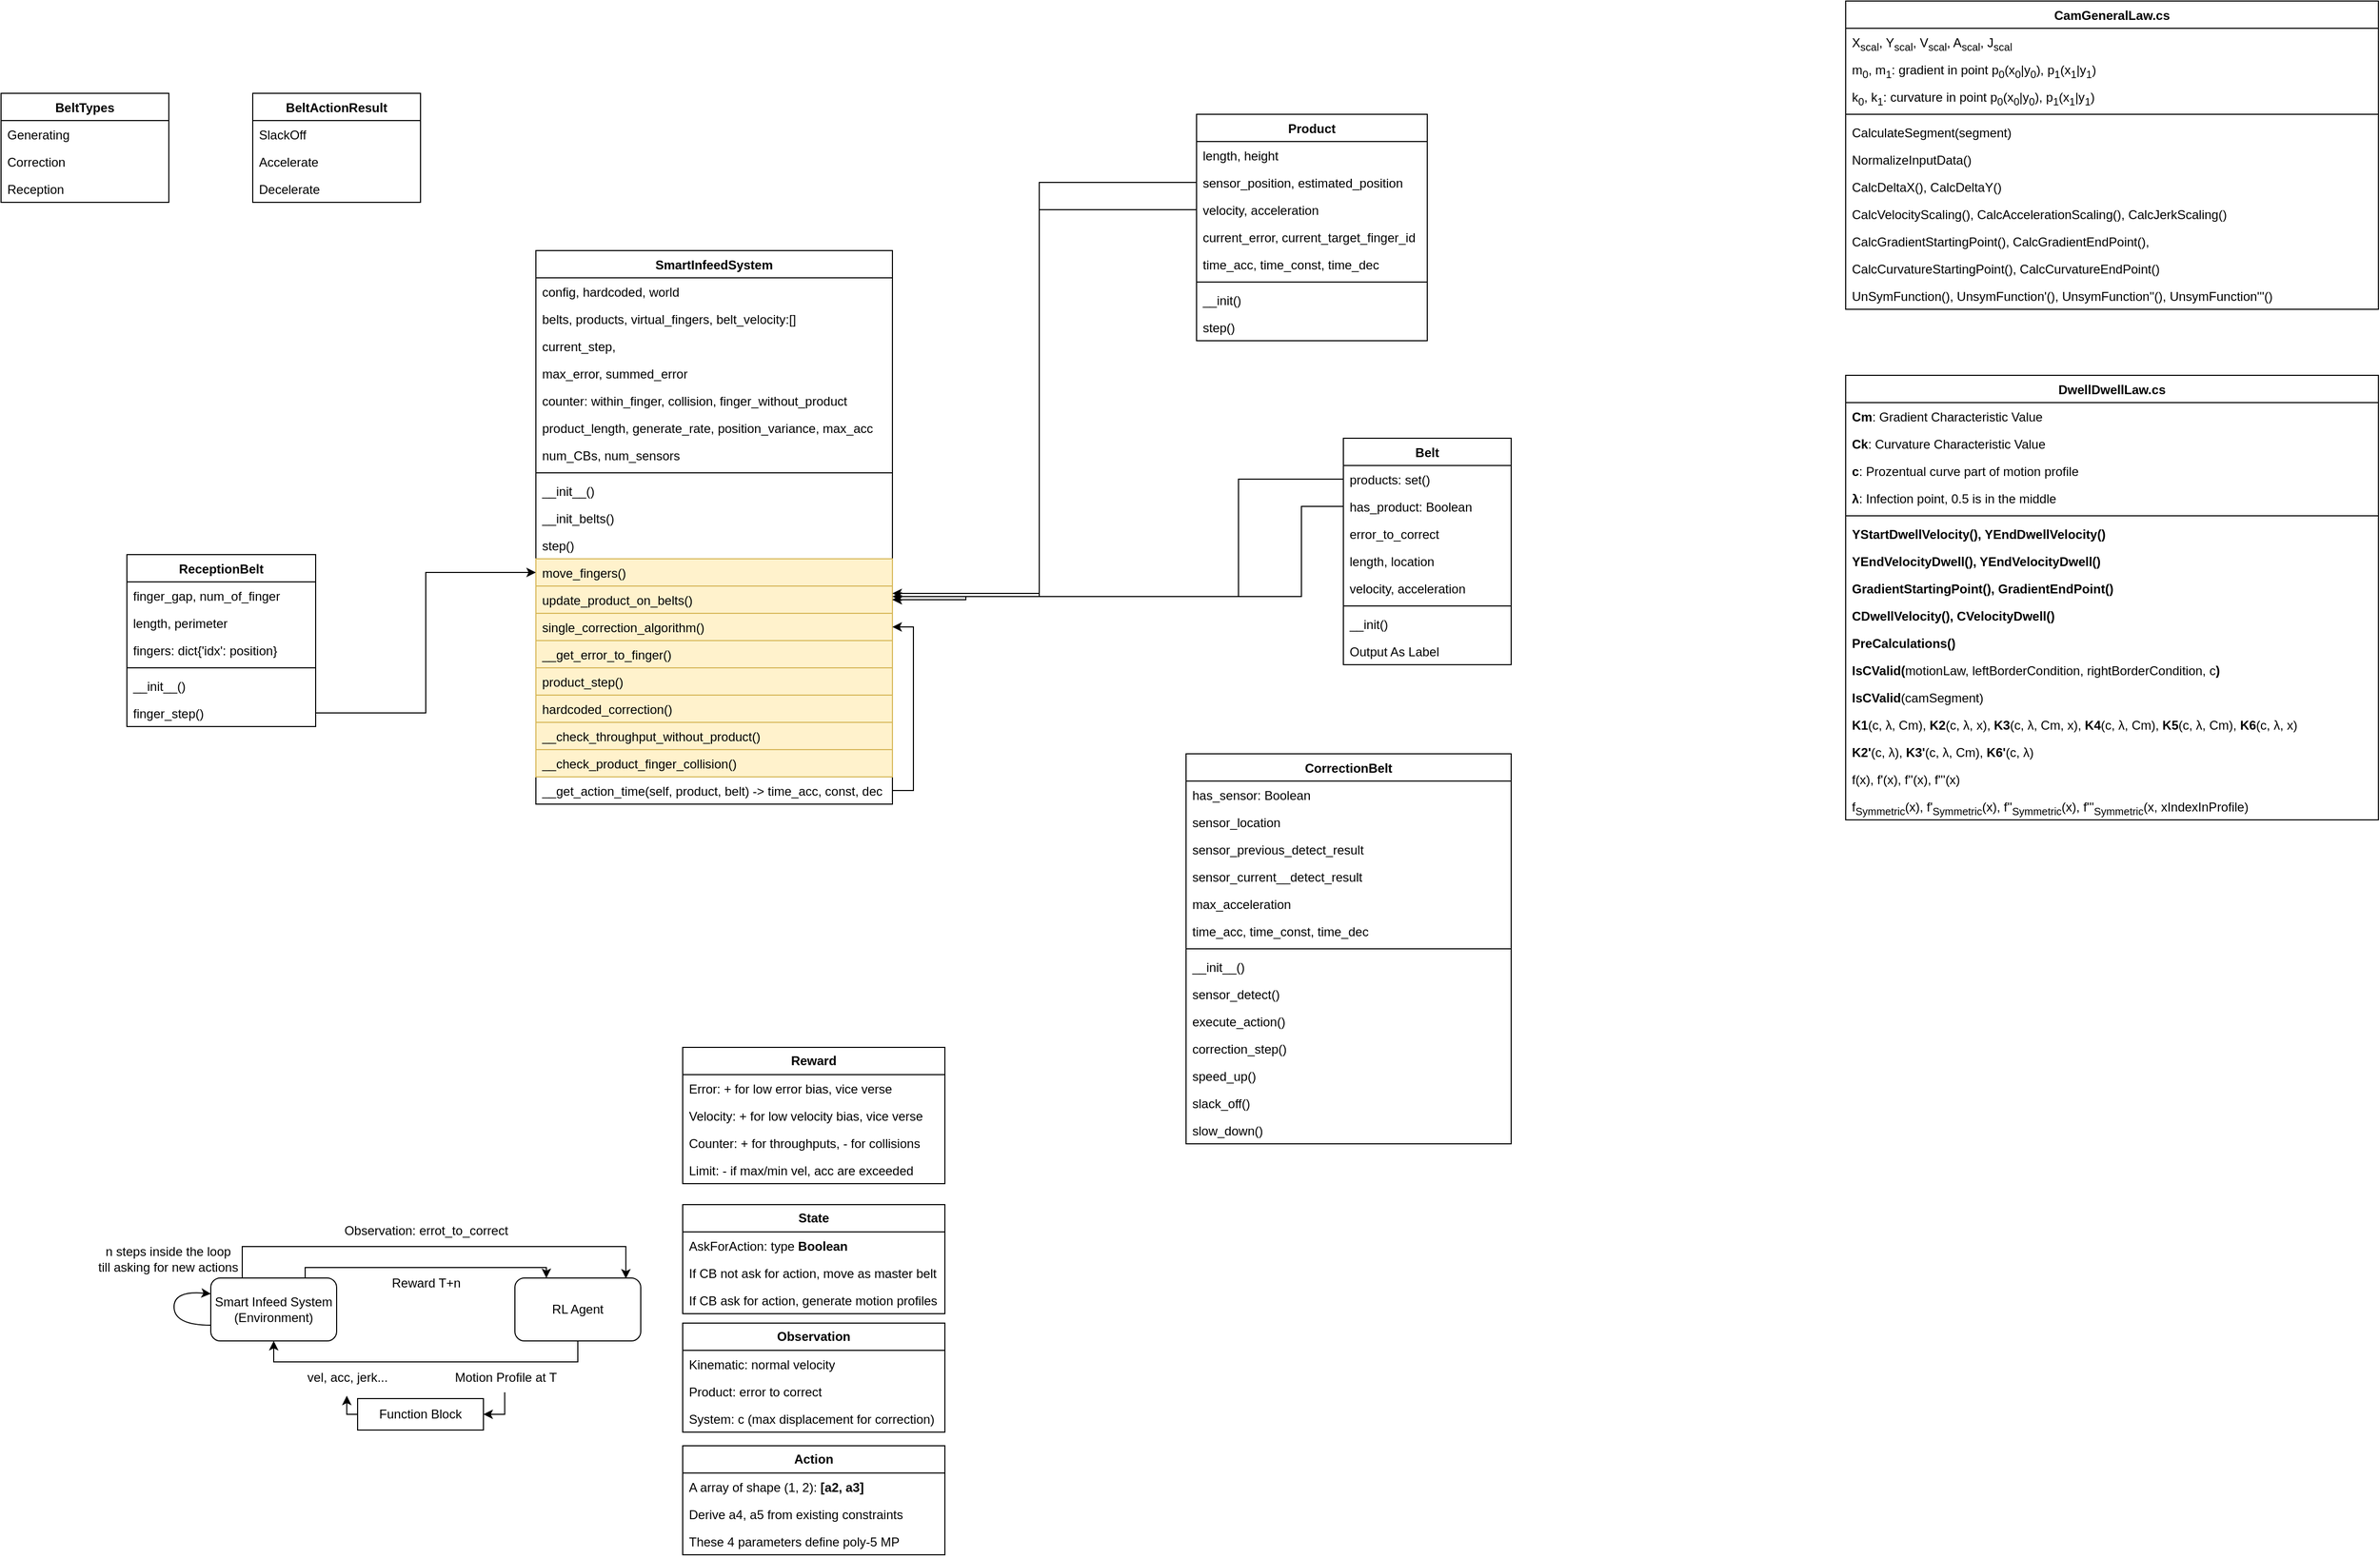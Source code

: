 <mxfile version="22.1.3" type="github">
  <diagram id="C5RBs43oDa-KdzZeNtuy" name="Page-1">
    <mxGraphModel dx="1195" dy="1022" grid="0" gridSize="10" guides="1" tooltips="1" connect="1" arrows="1" fold="1" page="0" pageScale="1" pageWidth="1654" pageHeight="1169" math="0" shadow="0">
      <root>
        <mxCell id="WIyWlLk6GJQsqaUBKTNV-0" />
        <mxCell id="WIyWlLk6GJQsqaUBKTNV-1" parent="WIyWlLk6GJQsqaUBKTNV-0" />
        <mxCell id="zkfFHV4jXpPFQw0GAbJ--0" value="Product" style="swimlane;fontStyle=1;align=center;verticalAlign=top;childLayout=stackLayout;horizontal=1;startSize=26;horizontalStack=0;resizeParent=1;resizeLast=0;collapsible=1;marginBottom=0;rounded=0;shadow=0;strokeWidth=1;" parent="WIyWlLk6GJQsqaUBKTNV-1" vertex="1">
          <mxGeometry x="1230" y="-100" width="220" height="216" as="geometry">
            <mxRectangle x="230" y="140" width="160" height="26" as="alternateBounds" />
          </mxGeometry>
        </mxCell>
        <mxCell id="zkfFHV4jXpPFQw0GAbJ--1" value="length, height" style="text;align=left;verticalAlign=top;spacingLeft=4;spacingRight=4;overflow=hidden;rotatable=0;points=[[0,0.5],[1,0.5]];portConstraint=eastwest;" parent="zkfFHV4jXpPFQw0GAbJ--0" vertex="1">
          <mxGeometry y="26" width="220" height="26" as="geometry" />
        </mxCell>
        <mxCell id="zkfFHV4jXpPFQw0GAbJ--2" value="sensor_position, estimated_position" style="text;align=left;verticalAlign=top;spacingLeft=4;spacingRight=4;overflow=hidden;rotatable=0;points=[[0,0.5],[1,0.5]];portConstraint=eastwest;rounded=0;shadow=0;html=0;" parent="zkfFHV4jXpPFQw0GAbJ--0" vertex="1">
          <mxGeometry y="52" width="220" height="26" as="geometry" />
        </mxCell>
        <mxCell id="zkfFHV4jXpPFQw0GAbJ--3" value="velocity, acceleration" style="text;align=left;verticalAlign=top;spacingLeft=4;spacingRight=4;overflow=hidden;rotatable=0;points=[[0,0.5],[1,0.5]];portConstraint=eastwest;rounded=0;shadow=0;html=0;" parent="zkfFHV4jXpPFQw0GAbJ--0" vertex="1">
          <mxGeometry y="78" width="220" height="26" as="geometry" />
        </mxCell>
        <mxCell id="7nDJ2lL4pcmsVBBuyVaa-0" value="current_error, current_target_finger_id" style="text;align=left;verticalAlign=top;spacingLeft=4;spacingRight=4;overflow=hidden;rotatable=0;points=[[0,0.5],[1,0.5]];portConstraint=eastwest;rounded=0;shadow=0;html=0;" parent="zkfFHV4jXpPFQw0GAbJ--0" vertex="1">
          <mxGeometry y="104" width="220" height="26" as="geometry" />
        </mxCell>
        <mxCell id="7nDJ2lL4pcmsVBBuyVaa-1" value="time_acc, time_const, time_dec" style="text;align=left;verticalAlign=top;spacingLeft=4;spacingRight=4;overflow=hidden;rotatable=0;points=[[0,0.5],[1,0.5]];portConstraint=eastwest;rounded=0;shadow=0;html=0;" parent="zkfFHV4jXpPFQw0GAbJ--0" vertex="1">
          <mxGeometry y="130" width="220" height="26" as="geometry" />
        </mxCell>
        <mxCell id="zkfFHV4jXpPFQw0GAbJ--4" value="" style="line;html=1;strokeWidth=1;align=left;verticalAlign=middle;spacingTop=-1;spacingLeft=3;spacingRight=3;rotatable=0;labelPosition=right;points=[];portConstraint=eastwest;" parent="zkfFHV4jXpPFQw0GAbJ--0" vertex="1">
          <mxGeometry y="156" width="220" height="8" as="geometry" />
        </mxCell>
        <mxCell id="zkfFHV4jXpPFQw0GAbJ--5" value="__init()" style="text;align=left;verticalAlign=top;spacingLeft=4;spacingRight=4;overflow=hidden;rotatable=0;points=[[0,0.5],[1,0.5]];portConstraint=eastwest;" parent="zkfFHV4jXpPFQw0GAbJ--0" vertex="1">
          <mxGeometry y="164" width="220" height="26" as="geometry" />
        </mxCell>
        <mxCell id="7nDJ2lL4pcmsVBBuyVaa-2" value="step()" style="text;align=left;verticalAlign=top;spacingLeft=4;spacingRight=4;overflow=hidden;rotatable=0;points=[[0,0.5],[1,0.5]];portConstraint=eastwest;" parent="zkfFHV4jXpPFQw0GAbJ--0" vertex="1">
          <mxGeometry y="190" width="220" height="26" as="geometry" />
        </mxCell>
        <mxCell id="zkfFHV4jXpPFQw0GAbJ--6" value="CorrectionBelt" style="swimlane;fontStyle=1;align=center;verticalAlign=top;childLayout=stackLayout;horizontal=1;startSize=26;horizontalStack=0;resizeParent=1;resizeLast=0;collapsible=1;marginBottom=0;rounded=0;shadow=0;strokeWidth=1;" parent="WIyWlLk6GJQsqaUBKTNV-1" vertex="1">
          <mxGeometry x="1220" y="510" width="310" height="372" as="geometry">
            <mxRectangle x="130" y="380" width="160" height="26" as="alternateBounds" />
          </mxGeometry>
        </mxCell>
        <mxCell id="zkfFHV4jXpPFQw0GAbJ--7" value="has_sensor: Boolean" style="text;align=left;verticalAlign=top;spacingLeft=4;spacingRight=4;overflow=hidden;rotatable=0;points=[[0,0.5],[1,0.5]];portConstraint=eastwest;" parent="zkfFHV4jXpPFQw0GAbJ--6" vertex="1">
          <mxGeometry y="26" width="310" height="26" as="geometry" />
        </mxCell>
        <mxCell id="zkfFHV4jXpPFQw0GAbJ--10" value="sensor_location" style="text;align=left;verticalAlign=top;spacingLeft=4;spacingRight=4;overflow=hidden;rotatable=0;points=[[0,0.5],[1,0.5]];portConstraint=eastwest;fontStyle=0" parent="zkfFHV4jXpPFQw0GAbJ--6" vertex="1">
          <mxGeometry y="52" width="310" height="26" as="geometry" />
        </mxCell>
        <mxCell id="7nDJ2lL4pcmsVBBuyVaa-9" value="sensor_previous_detect_result" style="text;align=left;verticalAlign=top;spacingLeft=4;spacingRight=4;overflow=hidden;rotatable=0;points=[[0,0.5],[1,0.5]];portConstraint=eastwest;rounded=0;shadow=0;html=0;" parent="zkfFHV4jXpPFQw0GAbJ--6" vertex="1">
          <mxGeometry y="78" width="310" height="26" as="geometry" />
        </mxCell>
        <mxCell id="zkfFHV4jXpPFQw0GAbJ--11" value="sensor_current__detect_result" style="text;align=left;verticalAlign=top;spacingLeft=4;spacingRight=4;overflow=hidden;rotatable=0;points=[[0,0.5],[1,0.5]];portConstraint=eastwest;" parent="zkfFHV4jXpPFQw0GAbJ--6" vertex="1">
          <mxGeometry y="104" width="310" height="26" as="geometry" />
        </mxCell>
        <mxCell id="7nDJ2lL4pcmsVBBuyVaa-10" value="max_acceleration" style="text;align=left;verticalAlign=top;spacingLeft=4;spacingRight=4;overflow=hidden;rotatable=0;points=[[0,0.5],[1,0.5]];portConstraint=eastwest;rounded=0;shadow=0;html=0;" parent="zkfFHV4jXpPFQw0GAbJ--6" vertex="1">
          <mxGeometry y="130" width="310" height="26" as="geometry" />
        </mxCell>
        <mxCell id="zkfFHV4jXpPFQw0GAbJ--8" value="time_acc, time_const, time_dec" style="text;align=left;verticalAlign=top;spacingLeft=4;spacingRight=4;overflow=hidden;rotatable=0;points=[[0,0.5],[1,0.5]];portConstraint=eastwest;rounded=0;shadow=0;html=0;" parent="zkfFHV4jXpPFQw0GAbJ--6" vertex="1">
          <mxGeometry y="156" width="310" height="26" as="geometry" />
        </mxCell>
        <mxCell id="zkfFHV4jXpPFQw0GAbJ--9" value="" style="line;html=1;strokeWidth=1;align=left;verticalAlign=middle;spacingTop=-1;spacingLeft=3;spacingRight=3;rotatable=0;labelPosition=right;points=[];portConstraint=eastwest;" parent="zkfFHV4jXpPFQw0GAbJ--6" vertex="1">
          <mxGeometry y="182" width="310" height="8" as="geometry" />
        </mxCell>
        <mxCell id="7nDJ2lL4pcmsVBBuyVaa-11" value="__init__()" style="text;align=left;verticalAlign=top;spacingLeft=4;spacingRight=4;overflow=hidden;rotatable=0;points=[[0,0.5],[1,0.5]];portConstraint=eastwest;rounded=0;shadow=0;html=0;" parent="zkfFHV4jXpPFQw0GAbJ--6" vertex="1">
          <mxGeometry y="190" width="310" height="26" as="geometry" />
        </mxCell>
        <mxCell id="7nDJ2lL4pcmsVBBuyVaa-12" value="sensor_detect()" style="text;align=left;verticalAlign=top;spacingLeft=4;spacingRight=4;overflow=hidden;rotatable=0;points=[[0,0.5],[1,0.5]];portConstraint=eastwest;rounded=0;shadow=0;html=0;" parent="zkfFHV4jXpPFQw0GAbJ--6" vertex="1">
          <mxGeometry y="216" width="310" height="26" as="geometry" />
        </mxCell>
        <mxCell id="7nDJ2lL4pcmsVBBuyVaa-13" value="execute_action()" style="text;align=left;verticalAlign=top;spacingLeft=4;spacingRight=4;overflow=hidden;rotatable=0;points=[[0,0.5],[1,0.5]];portConstraint=eastwest;rounded=0;shadow=0;html=0;" parent="zkfFHV4jXpPFQw0GAbJ--6" vertex="1">
          <mxGeometry y="242" width="310" height="26" as="geometry" />
        </mxCell>
        <mxCell id="7nDJ2lL4pcmsVBBuyVaa-14" value="correction_step()" style="text;align=left;verticalAlign=top;spacingLeft=4;spacingRight=4;overflow=hidden;rotatable=0;points=[[0,0.5],[1,0.5]];portConstraint=eastwest;rounded=0;shadow=0;html=0;" parent="zkfFHV4jXpPFQw0GAbJ--6" vertex="1">
          <mxGeometry y="268" width="310" height="26" as="geometry" />
        </mxCell>
        <mxCell id="7nDJ2lL4pcmsVBBuyVaa-15" value="speed_up()" style="text;align=left;verticalAlign=top;spacingLeft=4;spacingRight=4;overflow=hidden;rotatable=0;points=[[0,0.5],[1,0.5]];portConstraint=eastwest;rounded=0;shadow=0;html=0;" parent="zkfFHV4jXpPFQw0GAbJ--6" vertex="1">
          <mxGeometry y="294" width="310" height="26" as="geometry" />
        </mxCell>
        <mxCell id="7nDJ2lL4pcmsVBBuyVaa-16" value="slack_off()" style="text;align=left;verticalAlign=top;spacingLeft=4;spacingRight=4;overflow=hidden;rotatable=0;points=[[0,0.5],[1,0.5]];portConstraint=eastwest;rounded=0;shadow=0;html=0;" parent="zkfFHV4jXpPFQw0GAbJ--6" vertex="1">
          <mxGeometry y="320" width="310" height="26" as="geometry" />
        </mxCell>
        <mxCell id="7nDJ2lL4pcmsVBBuyVaa-17" value="slow_down()" style="text;align=left;verticalAlign=top;spacingLeft=4;spacingRight=4;overflow=hidden;rotatable=0;points=[[0,0.5],[1,0.5]];portConstraint=eastwest;rounded=0;shadow=0;html=0;" parent="zkfFHV4jXpPFQw0GAbJ--6" vertex="1">
          <mxGeometry y="346" width="310" height="26" as="geometry" />
        </mxCell>
        <mxCell id="zkfFHV4jXpPFQw0GAbJ--13" value="BeltTypes" style="swimlane;fontStyle=1;align=center;verticalAlign=top;childLayout=stackLayout;horizontal=1;startSize=26;horizontalStack=0;resizeParent=1;resizeLast=0;collapsible=1;marginBottom=0;rounded=0;shadow=0;strokeWidth=1;" parent="WIyWlLk6GJQsqaUBKTNV-1" vertex="1">
          <mxGeometry x="90" y="-120" width="160" height="104" as="geometry">
            <mxRectangle x="340" y="380" width="170" height="26" as="alternateBounds" />
          </mxGeometry>
        </mxCell>
        <mxCell id="zkfFHV4jXpPFQw0GAbJ--14" value="Generating" style="text;align=left;verticalAlign=top;spacingLeft=4;spacingRight=4;overflow=hidden;rotatable=0;points=[[0,0.5],[1,0.5]];portConstraint=eastwest;" parent="zkfFHV4jXpPFQw0GAbJ--13" vertex="1">
          <mxGeometry y="26" width="160" height="26" as="geometry" />
        </mxCell>
        <mxCell id="7nDJ2lL4pcmsVBBuyVaa-3" value="Correction" style="text;align=left;verticalAlign=top;spacingLeft=4;spacingRight=4;overflow=hidden;rotatable=0;points=[[0,0.5],[1,0.5]];portConstraint=eastwest;" parent="zkfFHV4jXpPFQw0GAbJ--13" vertex="1">
          <mxGeometry y="52" width="160" height="26" as="geometry" />
        </mxCell>
        <mxCell id="7nDJ2lL4pcmsVBBuyVaa-4" value="Reception" style="text;align=left;verticalAlign=top;spacingLeft=4;spacingRight=4;overflow=hidden;rotatable=0;points=[[0,0.5],[1,0.5]];portConstraint=eastwest;" parent="zkfFHV4jXpPFQw0GAbJ--13" vertex="1">
          <mxGeometry y="78" width="160" height="26" as="geometry" />
        </mxCell>
        <mxCell id="zkfFHV4jXpPFQw0GAbJ--17" value="Belt" style="swimlane;fontStyle=1;align=center;verticalAlign=top;childLayout=stackLayout;horizontal=1;startSize=26;horizontalStack=0;resizeParent=1;resizeLast=0;collapsible=1;marginBottom=0;rounded=0;shadow=0;strokeWidth=1;" parent="WIyWlLk6GJQsqaUBKTNV-1" vertex="1">
          <mxGeometry x="1370" y="209" width="160" height="216" as="geometry">
            <mxRectangle x="550" y="140" width="160" height="26" as="alternateBounds" />
          </mxGeometry>
        </mxCell>
        <mxCell id="zkfFHV4jXpPFQw0GAbJ--18" value="products: set()" style="text;align=left;verticalAlign=top;spacingLeft=4;spacingRight=4;overflow=hidden;rotatable=0;points=[[0,0.5],[1,0.5]];portConstraint=eastwest;" parent="zkfFHV4jXpPFQw0GAbJ--17" vertex="1">
          <mxGeometry y="26" width="160" height="26" as="geometry" />
        </mxCell>
        <mxCell id="zkfFHV4jXpPFQw0GAbJ--19" value="has_product: Boolean" style="text;align=left;verticalAlign=top;spacingLeft=4;spacingRight=4;overflow=hidden;rotatable=0;points=[[0,0.5],[1,0.5]];portConstraint=eastwest;rounded=0;shadow=0;html=0;" parent="zkfFHV4jXpPFQw0GAbJ--17" vertex="1">
          <mxGeometry y="52" width="160" height="26" as="geometry" />
        </mxCell>
        <mxCell id="zkfFHV4jXpPFQw0GAbJ--20" value="error_to_correct" style="text;align=left;verticalAlign=top;spacingLeft=4;spacingRight=4;overflow=hidden;rotatable=0;points=[[0,0.5],[1,0.5]];portConstraint=eastwest;rounded=0;shadow=0;html=0;" parent="zkfFHV4jXpPFQw0GAbJ--17" vertex="1">
          <mxGeometry y="78" width="160" height="26" as="geometry" />
        </mxCell>
        <mxCell id="zkfFHV4jXpPFQw0GAbJ--21" value="length, location" style="text;align=left;verticalAlign=top;spacingLeft=4;spacingRight=4;overflow=hidden;rotatable=0;points=[[0,0.5],[1,0.5]];portConstraint=eastwest;rounded=0;shadow=0;html=0;" parent="zkfFHV4jXpPFQw0GAbJ--17" vertex="1">
          <mxGeometry y="104" width="160" height="26" as="geometry" />
        </mxCell>
        <mxCell id="zkfFHV4jXpPFQw0GAbJ--22" value="velocity, acceleration" style="text;align=left;verticalAlign=top;spacingLeft=4;spacingRight=4;overflow=hidden;rotatable=0;points=[[0,0.5],[1,0.5]];portConstraint=eastwest;rounded=0;shadow=0;html=0;" parent="zkfFHV4jXpPFQw0GAbJ--17" vertex="1">
          <mxGeometry y="130" width="160" height="26" as="geometry" />
        </mxCell>
        <mxCell id="zkfFHV4jXpPFQw0GAbJ--23" value="" style="line;html=1;strokeWidth=1;align=left;verticalAlign=middle;spacingTop=-1;spacingLeft=3;spacingRight=3;rotatable=0;labelPosition=right;points=[];portConstraint=eastwest;" parent="zkfFHV4jXpPFQw0GAbJ--17" vertex="1">
          <mxGeometry y="156" width="160" height="8" as="geometry" />
        </mxCell>
        <mxCell id="zkfFHV4jXpPFQw0GAbJ--24" value="__init()" style="text;align=left;verticalAlign=top;spacingLeft=4;spacingRight=4;overflow=hidden;rotatable=0;points=[[0,0.5],[1,0.5]];portConstraint=eastwest;" parent="zkfFHV4jXpPFQw0GAbJ--17" vertex="1">
          <mxGeometry y="164" width="160" height="26" as="geometry" />
        </mxCell>
        <mxCell id="zkfFHV4jXpPFQw0GAbJ--25" value="Output As Label" style="text;align=left;verticalAlign=top;spacingLeft=4;spacingRight=4;overflow=hidden;rotatable=0;points=[[0,0.5],[1,0.5]];portConstraint=eastwest;" parent="zkfFHV4jXpPFQw0GAbJ--17" vertex="1">
          <mxGeometry y="190" width="160" height="26" as="geometry" />
        </mxCell>
        <mxCell id="7nDJ2lL4pcmsVBBuyVaa-5" value="BeltActionResult" style="swimlane;fontStyle=1;align=center;verticalAlign=top;childLayout=stackLayout;horizontal=1;startSize=26;horizontalStack=0;resizeParent=1;resizeLast=0;collapsible=1;marginBottom=0;rounded=0;shadow=0;strokeWidth=1;" parent="WIyWlLk6GJQsqaUBKTNV-1" vertex="1">
          <mxGeometry x="330" y="-120" width="160" height="104" as="geometry">
            <mxRectangle x="340" y="380" width="170" height="26" as="alternateBounds" />
          </mxGeometry>
        </mxCell>
        <mxCell id="7nDJ2lL4pcmsVBBuyVaa-6" value="SlackOff" style="text;align=left;verticalAlign=top;spacingLeft=4;spacingRight=4;overflow=hidden;rotatable=0;points=[[0,0.5],[1,0.5]];portConstraint=eastwest;" parent="7nDJ2lL4pcmsVBBuyVaa-5" vertex="1">
          <mxGeometry y="26" width="160" height="26" as="geometry" />
        </mxCell>
        <mxCell id="7nDJ2lL4pcmsVBBuyVaa-7" value="Accelerate" style="text;align=left;verticalAlign=top;spacingLeft=4;spacingRight=4;overflow=hidden;rotatable=0;points=[[0,0.5],[1,0.5]];portConstraint=eastwest;" parent="7nDJ2lL4pcmsVBBuyVaa-5" vertex="1">
          <mxGeometry y="52" width="160" height="26" as="geometry" />
        </mxCell>
        <mxCell id="7nDJ2lL4pcmsVBBuyVaa-8" value="Decelerate" style="text;align=left;verticalAlign=top;spacingLeft=4;spacingRight=4;overflow=hidden;rotatable=0;points=[[0,0.5],[1,0.5]];portConstraint=eastwest;" parent="7nDJ2lL4pcmsVBBuyVaa-5" vertex="1">
          <mxGeometry y="78" width="160" height="26" as="geometry" />
        </mxCell>
        <mxCell id="7nDJ2lL4pcmsVBBuyVaa-18" value="ReceptionBelt" style="swimlane;fontStyle=1;align=center;verticalAlign=top;childLayout=stackLayout;horizontal=1;startSize=26;horizontalStack=0;resizeParent=1;resizeLast=0;collapsible=1;marginBottom=0;rounded=0;shadow=0;strokeWidth=1;" parent="WIyWlLk6GJQsqaUBKTNV-1" vertex="1">
          <mxGeometry x="210" y="320" width="180" height="164" as="geometry">
            <mxRectangle x="130" y="380" width="160" height="26" as="alternateBounds" />
          </mxGeometry>
        </mxCell>
        <mxCell id="7nDJ2lL4pcmsVBBuyVaa-19" value="finger_gap, num_of_finger" style="text;align=left;verticalAlign=top;spacingLeft=4;spacingRight=4;overflow=hidden;rotatable=0;points=[[0,0.5],[1,0.5]];portConstraint=eastwest;" parent="7nDJ2lL4pcmsVBBuyVaa-18" vertex="1">
          <mxGeometry y="26" width="180" height="26" as="geometry" />
        </mxCell>
        <mxCell id="7nDJ2lL4pcmsVBBuyVaa-20" value="length, perimeter" style="text;align=left;verticalAlign=top;spacingLeft=4;spacingRight=4;overflow=hidden;rotatable=0;points=[[0,0.5],[1,0.5]];portConstraint=eastwest;fontStyle=0" parent="7nDJ2lL4pcmsVBBuyVaa-18" vertex="1">
          <mxGeometry y="52" width="180" height="26" as="geometry" />
        </mxCell>
        <mxCell id="7nDJ2lL4pcmsVBBuyVaa-21" value="fingers: dict{&#39;idx&#39;: position}" style="text;align=left;verticalAlign=top;spacingLeft=4;spacingRight=4;overflow=hidden;rotatable=0;points=[[0,0.5],[1,0.5]];portConstraint=eastwest;rounded=0;shadow=0;html=0;" parent="7nDJ2lL4pcmsVBBuyVaa-18" vertex="1">
          <mxGeometry y="78" width="180" height="26" as="geometry" />
        </mxCell>
        <mxCell id="7nDJ2lL4pcmsVBBuyVaa-25" value="" style="line;html=1;strokeWidth=1;align=left;verticalAlign=middle;spacingTop=-1;spacingLeft=3;spacingRight=3;rotatable=0;labelPosition=right;points=[];portConstraint=eastwest;" parent="7nDJ2lL4pcmsVBBuyVaa-18" vertex="1">
          <mxGeometry y="104" width="180" height="8" as="geometry" />
        </mxCell>
        <mxCell id="7nDJ2lL4pcmsVBBuyVaa-26" value="__init__()" style="text;align=left;verticalAlign=top;spacingLeft=4;spacingRight=4;overflow=hidden;rotatable=0;points=[[0,0.5],[1,0.5]];portConstraint=eastwest;rounded=0;shadow=0;html=0;" parent="7nDJ2lL4pcmsVBBuyVaa-18" vertex="1">
          <mxGeometry y="112" width="180" height="26" as="geometry" />
        </mxCell>
        <mxCell id="7nDJ2lL4pcmsVBBuyVaa-27" value="finger_step()" style="text;align=left;verticalAlign=top;spacingLeft=4;spacingRight=4;overflow=hidden;rotatable=0;points=[[0,0.5],[1,0.5]];portConstraint=eastwest;rounded=0;shadow=0;html=0;" parent="7nDJ2lL4pcmsVBBuyVaa-18" vertex="1">
          <mxGeometry y="138" width="180" height="26" as="geometry" />
        </mxCell>
        <mxCell id="7nDJ2lL4pcmsVBBuyVaa-33" value="SmartInfeedSystem" style="swimlane;fontStyle=1;align=center;verticalAlign=top;childLayout=stackLayout;horizontal=1;startSize=26;horizontalStack=0;resizeParent=1;resizeLast=0;collapsible=1;marginBottom=0;rounded=0;shadow=0;strokeWidth=1;" parent="WIyWlLk6GJQsqaUBKTNV-1" vertex="1">
          <mxGeometry x="600" y="30" width="340" height="528" as="geometry">
            <mxRectangle x="130" y="380" width="160" height="26" as="alternateBounds" />
          </mxGeometry>
        </mxCell>
        <mxCell id="7nDJ2lL4pcmsVBBuyVaa-34" value="config, hardcoded, world" style="text;align=left;verticalAlign=top;spacingLeft=4;spacingRight=4;overflow=hidden;rotatable=0;points=[[0,0.5],[1,0.5]];portConstraint=eastwest;" parent="7nDJ2lL4pcmsVBBuyVaa-33" vertex="1">
          <mxGeometry y="26" width="340" height="26" as="geometry" />
        </mxCell>
        <mxCell id="7nDJ2lL4pcmsVBBuyVaa-35" value="belts, products, virtual_fingers, belt_velocity:[]" style="text;align=left;verticalAlign=top;spacingLeft=4;spacingRight=4;overflow=hidden;rotatable=0;points=[[0,0.5],[1,0.5]];portConstraint=eastwest;fontStyle=0" parent="7nDJ2lL4pcmsVBBuyVaa-33" vertex="1">
          <mxGeometry y="52" width="340" height="26" as="geometry" />
        </mxCell>
        <mxCell id="7nDJ2lL4pcmsVBBuyVaa-36" value="current_step, " style="text;align=left;verticalAlign=top;spacingLeft=4;spacingRight=4;overflow=hidden;rotatable=0;points=[[0,0.5],[1,0.5]];portConstraint=eastwest;rounded=0;shadow=0;html=0;" parent="7nDJ2lL4pcmsVBBuyVaa-33" vertex="1">
          <mxGeometry y="78" width="340" height="26" as="geometry" />
        </mxCell>
        <mxCell id="7nDJ2lL4pcmsVBBuyVaa-37" value="max_error, summed_error" style="text;align=left;verticalAlign=top;spacingLeft=4;spacingRight=4;overflow=hidden;rotatable=0;points=[[0,0.5],[1,0.5]];portConstraint=eastwest;" parent="7nDJ2lL4pcmsVBBuyVaa-33" vertex="1">
          <mxGeometry y="104" width="340" height="26" as="geometry" />
        </mxCell>
        <mxCell id="7nDJ2lL4pcmsVBBuyVaa-38" value="counter: within_finger, collision, finger_without_product" style="text;align=left;verticalAlign=top;spacingLeft=4;spacingRight=4;overflow=hidden;rotatable=0;points=[[0,0.5],[1,0.5]];portConstraint=eastwest;rounded=0;shadow=0;html=0;" parent="7nDJ2lL4pcmsVBBuyVaa-33" vertex="1">
          <mxGeometry y="130" width="340" height="26" as="geometry" />
        </mxCell>
        <mxCell id="7nDJ2lL4pcmsVBBuyVaa-39" value="product_length, generate_rate, position_variance, max_acc" style="text;align=left;verticalAlign=top;spacingLeft=4;spacingRight=4;overflow=hidden;rotatable=0;points=[[0,0.5],[1,0.5]];portConstraint=eastwest;rounded=0;shadow=0;html=0;" parent="7nDJ2lL4pcmsVBBuyVaa-33" vertex="1">
          <mxGeometry y="156" width="340" height="26" as="geometry" />
        </mxCell>
        <mxCell id="7nDJ2lL4pcmsVBBuyVaa-47" value="num_CBs, num_sensors" style="text;align=left;verticalAlign=top;spacingLeft=4;spacingRight=4;overflow=hidden;rotatable=0;points=[[0,0.5],[1,0.5]];portConstraint=eastwest;rounded=0;shadow=0;html=0;" parent="7nDJ2lL4pcmsVBBuyVaa-33" vertex="1">
          <mxGeometry y="182" width="340" height="26" as="geometry" />
        </mxCell>
        <mxCell id="7nDJ2lL4pcmsVBBuyVaa-40" value="" style="line;html=1;strokeWidth=1;align=left;verticalAlign=middle;spacingTop=-1;spacingLeft=3;spacingRight=3;rotatable=0;labelPosition=right;points=[];portConstraint=eastwest;" parent="7nDJ2lL4pcmsVBBuyVaa-33" vertex="1">
          <mxGeometry y="208" width="340" height="8" as="geometry" />
        </mxCell>
        <mxCell id="7nDJ2lL4pcmsVBBuyVaa-41" value="__init__()" style="text;align=left;verticalAlign=top;spacingLeft=4;spacingRight=4;overflow=hidden;rotatable=0;points=[[0,0.5],[1,0.5]];portConstraint=eastwest;rounded=0;shadow=0;html=0;" parent="7nDJ2lL4pcmsVBBuyVaa-33" vertex="1">
          <mxGeometry y="216" width="340" height="26" as="geometry" />
        </mxCell>
        <mxCell id="7nDJ2lL4pcmsVBBuyVaa-42" value="__init_belts()" style="text;align=left;verticalAlign=top;spacingLeft=4;spacingRight=4;overflow=hidden;rotatable=0;points=[[0,0.5],[1,0.5]];portConstraint=eastwest;rounded=0;shadow=0;html=0;" parent="7nDJ2lL4pcmsVBBuyVaa-33" vertex="1">
          <mxGeometry y="242" width="340" height="26" as="geometry" />
        </mxCell>
        <mxCell id="7nDJ2lL4pcmsVBBuyVaa-43" value="step()" style="text;align=left;verticalAlign=top;spacingLeft=4;spacingRight=4;overflow=hidden;rotatable=0;points=[[0,0.5],[1,0.5]];portConstraint=eastwest;rounded=0;shadow=0;html=0;" parent="7nDJ2lL4pcmsVBBuyVaa-33" vertex="1">
          <mxGeometry y="268" width="340" height="26" as="geometry" />
        </mxCell>
        <mxCell id="7nDJ2lL4pcmsVBBuyVaa-44" value="move_fingers()" style="text;align=left;verticalAlign=top;spacingLeft=4;spacingRight=4;overflow=hidden;rotatable=0;points=[[0,0.5],[1,0.5]];portConstraint=eastwest;rounded=0;shadow=0;html=0;fillColor=#fff2cc;strokeColor=#d6b656;" parent="7nDJ2lL4pcmsVBBuyVaa-33" vertex="1">
          <mxGeometry y="294" width="340" height="26" as="geometry" />
        </mxCell>
        <mxCell id="7nDJ2lL4pcmsVBBuyVaa-45" value="update_product_on_belts()" style="text;align=left;verticalAlign=top;spacingLeft=4;spacingRight=4;overflow=hidden;rotatable=0;points=[[0,0.5],[1,0.5]];portConstraint=eastwest;rounded=0;shadow=0;html=0;fillColor=#fff2cc;strokeColor=#d6b656;" parent="7nDJ2lL4pcmsVBBuyVaa-33" vertex="1">
          <mxGeometry y="320" width="340" height="26" as="geometry" />
        </mxCell>
        <mxCell id="7nDJ2lL4pcmsVBBuyVaa-46" value="single_correction_algorithm()" style="text;align=left;verticalAlign=top;spacingLeft=4;spacingRight=4;overflow=hidden;rotatable=0;points=[[0,0.5],[1,0.5]];portConstraint=eastwest;rounded=0;shadow=0;html=0;fillColor=#fff2cc;strokeColor=#d6b656;" parent="7nDJ2lL4pcmsVBBuyVaa-33" vertex="1">
          <mxGeometry y="346" width="340" height="26" as="geometry" />
        </mxCell>
        <mxCell id="7nDJ2lL4pcmsVBBuyVaa-48" value="__get_error_to_finger()" style="text;align=left;verticalAlign=top;spacingLeft=4;spacingRight=4;overflow=hidden;rotatable=0;points=[[0,0.5],[1,0.5]];portConstraint=eastwest;rounded=0;shadow=0;html=0;fillColor=#fff2cc;strokeColor=#d6b656;" parent="7nDJ2lL4pcmsVBBuyVaa-33" vertex="1">
          <mxGeometry y="372" width="340" height="26" as="geometry" />
        </mxCell>
        <mxCell id="7nDJ2lL4pcmsVBBuyVaa-49" value="product_step()" style="text;align=left;verticalAlign=top;spacingLeft=4;spacingRight=4;overflow=hidden;rotatable=0;points=[[0,0.5],[1,0.5]];portConstraint=eastwest;rounded=0;shadow=0;html=0;fillColor=#fff2cc;strokeColor=#d6b656;" parent="7nDJ2lL4pcmsVBBuyVaa-33" vertex="1">
          <mxGeometry y="398" width="340" height="26" as="geometry" />
        </mxCell>
        <mxCell id="7nDJ2lL4pcmsVBBuyVaa-53" value="hardcoded_correction()" style="text;align=left;verticalAlign=top;spacingLeft=4;spacingRight=4;overflow=hidden;rotatable=0;points=[[0,0.5],[1,0.5]];portConstraint=eastwest;rounded=0;shadow=0;html=0;fillColor=#fff2cc;strokeColor=#d6b656;" parent="7nDJ2lL4pcmsVBBuyVaa-33" vertex="1">
          <mxGeometry y="424" width="340" height="26" as="geometry" />
        </mxCell>
        <mxCell id="7nDJ2lL4pcmsVBBuyVaa-50" value="__check_throughput_without_product()" style="text;align=left;verticalAlign=top;spacingLeft=4;spacingRight=4;overflow=hidden;rotatable=0;points=[[0,0.5],[1,0.5]];portConstraint=eastwest;rounded=0;shadow=0;html=0;fillColor=#fff2cc;strokeColor=#d6b656;" parent="7nDJ2lL4pcmsVBBuyVaa-33" vertex="1">
          <mxGeometry y="450" width="340" height="26" as="geometry" />
        </mxCell>
        <mxCell id="7nDJ2lL4pcmsVBBuyVaa-51" value="__check_product_finger_collision()" style="text;align=left;verticalAlign=top;spacingLeft=4;spacingRight=4;overflow=hidden;rotatable=0;points=[[0,0.5],[1,0.5]];portConstraint=eastwest;rounded=0;shadow=0;html=0;fillColor=#fff2cc;strokeColor=#d6b656;" parent="7nDJ2lL4pcmsVBBuyVaa-33" vertex="1">
          <mxGeometry y="476" width="340" height="26" as="geometry" />
        </mxCell>
        <mxCell id="9Oh3rnx7zK5S2ZUfCvNK-6" style="edgeStyle=orthogonalEdgeStyle;rounded=0;orthogonalLoop=1;jettySize=auto;html=1;exitX=1;exitY=0.5;exitDx=0;exitDy=0;" parent="7nDJ2lL4pcmsVBBuyVaa-33" source="7nDJ2lL4pcmsVBBuyVaa-52" target="7nDJ2lL4pcmsVBBuyVaa-46" edge="1">
          <mxGeometry relative="1" as="geometry" />
        </mxCell>
        <mxCell id="7nDJ2lL4pcmsVBBuyVaa-52" value="__get_action_time(self, product, belt) -&gt; time_acc, const, dec" style="text;align=left;verticalAlign=top;spacingLeft=4;spacingRight=4;overflow=hidden;rotatable=0;points=[[0,0.5],[1,0.5]];portConstraint=eastwest;rounded=0;shadow=0;html=0;" parent="7nDJ2lL4pcmsVBBuyVaa-33" vertex="1">
          <mxGeometry y="502" width="340" height="26" as="geometry" />
        </mxCell>
        <mxCell id="9Oh3rnx7zK5S2ZUfCvNK-0" style="edgeStyle=orthogonalEdgeStyle;rounded=0;orthogonalLoop=1;jettySize=auto;html=1;exitX=1;exitY=0.5;exitDx=0;exitDy=0;entryX=0;entryY=0.5;entryDx=0;entryDy=0;" parent="WIyWlLk6GJQsqaUBKTNV-1" source="7nDJ2lL4pcmsVBBuyVaa-27" target="7nDJ2lL4pcmsVBBuyVaa-44" edge="1">
          <mxGeometry relative="1" as="geometry" />
        </mxCell>
        <mxCell id="9Oh3rnx7zK5S2ZUfCvNK-3" style="edgeStyle=orthogonalEdgeStyle;rounded=0;orthogonalLoop=1;jettySize=auto;html=1;exitX=0;exitY=0.5;exitDx=0;exitDy=0;" parent="WIyWlLk6GJQsqaUBKTNV-1" source="zkfFHV4jXpPFQw0GAbJ--19" target="7nDJ2lL4pcmsVBBuyVaa-45" edge="1">
          <mxGeometry relative="1" as="geometry">
            <mxPoint x="1010" y="360" as="targetPoint" />
            <Array as="points">
              <mxPoint x="1330" y="274" />
              <mxPoint x="1330" y="360" />
              <mxPoint x="730" y="360" />
            </Array>
          </mxGeometry>
        </mxCell>
        <mxCell id="9Oh3rnx7zK5S2ZUfCvNK-4" style="edgeStyle=orthogonalEdgeStyle;rounded=0;orthogonalLoop=1;jettySize=auto;html=1;exitX=0;exitY=0.5;exitDx=0;exitDy=0;entryX=1;entryY=0.5;entryDx=0;entryDy=0;" parent="WIyWlLk6GJQsqaUBKTNV-1" source="zkfFHV4jXpPFQw0GAbJ--18" target="7nDJ2lL4pcmsVBBuyVaa-45" edge="1">
          <mxGeometry relative="1" as="geometry">
            <mxPoint x="1080" y="440" as="targetPoint" />
            <Array as="points">
              <mxPoint x="1270" y="248" />
              <mxPoint x="1270" y="360" />
              <mxPoint x="1010" y="360" />
            </Array>
          </mxGeometry>
        </mxCell>
        <mxCell id="9Oh3rnx7zK5S2ZUfCvNK-2" style="edgeStyle=orthogonalEdgeStyle;rounded=0;orthogonalLoop=1;jettySize=auto;html=1;exitX=0;exitY=0.5;exitDx=0;exitDy=0;entryX=1;entryY=0.5;entryDx=0;entryDy=0;" parent="WIyWlLk6GJQsqaUBKTNV-1" source="zkfFHV4jXpPFQw0GAbJ--2" target="7nDJ2lL4pcmsVBBuyVaa-45" edge="1">
          <mxGeometry relative="1" as="geometry">
            <mxPoint x="1050" y="340" as="targetPoint" />
            <Array as="points">
              <mxPoint x="1080" y="-35" />
              <mxPoint x="1080" y="360" />
              <mxPoint x="1010" y="360" />
            </Array>
          </mxGeometry>
        </mxCell>
        <mxCell id="9Oh3rnx7zK5S2ZUfCvNK-5" style="edgeStyle=orthogonalEdgeStyle;rounded=0;orthogonalLoop=1;jettySize=auto;html=1;exitX=0;exitY=0.5;exitDx=0;exitDy=0;" parent="WIyWlLk6GJQsqaUBKTNV-1" source="zkfFHV4jXpPFQw0GAbJ--3" target="7nDJ2lL4pcmsVBBuyVaa-45" edge="1">
          <mxGeometry relative="1" as="geometry">
            <Array as="points">
              <mxPoint x="1080" y="-9" />
              <mxPoint x="1080" y="357" />
              <mxPoint x="730" y="357" />
            </Array>
          </mxGeometry>
        </mxCell>
        <mxCell id="DyAQQPeKOM944tEzWXb_-9" style="edgeStyle=orthogonalEdgeStyle;rounded=0;orthogonalLoop=1;jettySize=auto;html=1;exitX=0.5;exitY=1;exitDx=0;exitDy=0;entryX=0.5;entryY=1;entryDx=0;entryDy=0;" parent="WIyWlLk6GJQsqaUBKTNV-1" source="DyAQQPeKOM944tEzWXb_-0" target="DyAQQPeKOM944tEzWXb_-1" edge="1">
          <mxGeometry relative="1" as="geometry" />
        </mxCell>
        <mxCell id="DyAQQPeKOM944tEzWXb_-0" value="RL Agent" style="rounded=1;whiteSpace=wrap;html=1;" parent="WIyWlLk6GJQsqaUBKTNV-1" vertex="1">
          <mxGeometry x="580" y="1010" width="120" height="60" as="geometry" />
        </mxCell>
        <mxCell id="DyAQQPeKOM944tEzWXb_-7" style="edgeStyle=orthogonalEdgeStyle;rounded=0;orthogonalLoop=1;jettySize=auto;html=1;exitX=0.25;exitY=0;exitDx=0;exitDy=0;entryX=0.882;entryY=0.008;entryDx=0;entryDy=0;entryPerimeter=0;" parent="WIyWlLk6GJQsqaUBKTNV-1" source="DyAQQPeKOM944tEzWXb_-1" target="DyAQQPeKOM944tEzWXb_-0" edge="1">
          <mxGeometry relative="1" as="geometry">
            <Array as="points">
              <mxPoint x="320" y="980" />
              <mxPoint x="686" y="980" />
            </Array>
          </mxGeometry>
        </mxCell>
        <mxCell id="DyAQQPeKOM944tEzWXb_-8" style="edgeStyle=orthogonalEdgeStyle;rounded=0;orthogonalLoop=1;jettySize=auto;html=1;exitX=0.75;exitY=0;exitDx=0;exitDy=0;entryX=0.25;entryY=0;entryDx=0;entryDy=0;" parent="WIyWlLk6GJQsqaUBKTNV-1" source="DyAQQPeKOM944tEzWXb_-1" target="DyAQQPeKOM944tEzWXb_-0" edge="1">
          <mxGeometry relative="1" as="geometry">
            <Array as="points">
              <mxPoint x="380" y="1000" />
              <mxPoint x="610" y="1000" />
            </Array>
          </mxGeometry>
        </mxCell>
        <mxCell id="DyAQQPeKOM944tEzWXb_-1" value="Smart Infeed System&lt;br&gt;(Environment)" style="rounded=1;whiteSpace=wrap;html=1;" parent="WIyWlLk6GJQsqaUBKTNV-1" vertex="1">
          <mxGeometry x="290" y="1010" width="120" height="60" as="geometry" />
        </mxCell>
        <mxCell id="DyAQQPeKOM944tEzWXb_-6" value="Reward T+n" style="text;html=1;align=center;verticalAlign=middle;resizable=0;points=[];autosize=1;strokeColor=none;fillColor=none;" parent="WIyWlLk6GJQsqaUBKTNV-1" vertex="1">
          <mxGeometry x="450" y="1000" width="90" height="30" as="geometry" />
        </mxCell>
        <mxCell id="3yA3V1FnL_FEUBAhLKrE-2" style="edgeStyle=orthogonalEdgeStyle;rounded=0;orthogonalLoop=1;jettySize=auto;html=1;entryX=1;entryY=0.5;entryDx=0;entryDy=0;exitX=0.498;exitY=1.039;exitDx=0;exitDy=0;exitPerimeter=0;" parent="WIyWlLk6GJQsqaUBKTNV-1" source="DyAQQPeKOM944tEzWXb_-10" target="3yA3V1FnL_FEUBAhLKrE-1" edge="1">
          <mxGeometry relative="1" as="geometry">
            <Array as="points">
              <mxPoint x="570" y="1140" />
              <mxPoint x="555" y="1140" />
            </Array>
          </mxGeometry>
        </mxCell>
        <mxCell id="DyAQQPeKOM944tEzWXb_-10" value="Motion Profile at T" style="text;html=1;align=center;verticalAlign=middle;resizable=0;points=[];autosize=1;strokeColor=none;fillColor=none;" parent="WIyWlLk6GJQsqaUBKTNV-1" vertex="1">
          <mxGeometry x="513" y="1092" width="115" height="26" as="geometry" />
        </mxCell>
        <mxCell id="DyAQQPeKOM944tEzWXb_-11" value="vel, acc, jerk..." style="text;html=1;align=center;verticalAlign=middle;resizable=0;points=[];autosize=1;strokeColor=none;fillColor=none;" parent="WIyWlLk6GJQsqaUBKTNV-1" vertex="1">
          <mxGeometry x="370" y="1090" width="100" height="30" as="geometry" />
        </mxCell>
        <mxCell id="DyAQQPeKOM944tEzWXb_-14" value="&lt;b&gt;Observation&lt;/b&gt;" style="swimlane;fontStyle=0;childLayout=stackLayout;horizontal=1;startSize=26;fillColor=none;horizontalStack=0;resizeParent=1;resizeParentMax=0;resizeLast=0;collapsible=1;marginBottom=0;whiteSpace=wrap;html=1;" parent="WIyWlLk6GJQsqaUBKTNV-1" vertex="1">
          <mxGeometry x="740" y="1053" width="250" height="104" as="geometry" />
        </mxCell>
        <mxCell id="DyAQQPeKOM944tEzWXb_-15" value="Kinematic: normal velocity" style="text;strokeColor=none;fillColor=none;align=left;verticalAlign=top;spacingLeft=4;spacingRight=4;overflow=hidden;rotatable=0;points=[[0,0.5],[1,0.5]];portConstraint=eastwest;whiteSpace=wrap;html=1;" parent="DyAQQPeKOM944tEzWXb_-14" vertex="1">
          <mxGeometry y="26" width="250" height="26" as="geometry" />
        </mxCell>
        <mxCell id="DyAQQPeKOM944tEzWXb_-16" value="Product: error to correct" style="text;strokeColor=none;fillColor=none;align=left;verticalAlign=top;spacingLeft=4;spacingRight=4;overflow=hidden;rotatable=0;points=[[0,0.5],[1,0.5]];portConstraint=eastwest;whiteSpace=wrap;html=1;" parent="DyAQQPeKOM944tEzWXb_-14" vertex="1">
          <mxGeometry y="52" width="250" height="26" as="geometry" />
        </mxCell>
        <mxCell id="DyAQQPeKOM944tEzWXb_-17" value="System: c (max displacement for correction)" style="text;strokeColor=none;fillColor=none;align=left;verticalAlign=top;spacingLeft=4;spacingRight=4;overflow=hidden;rotatable=0;points=[[0,0.5],[1,0.5]];portConstraint=eastwest;whiteSpace=wrap;html=1;" parent="DyAQQPeKOM944tEzWXb_-14" vertex="1">
          <mxGeometry y="78" width="250" height="26" as="geometry" />
        </mxCell>
        <mxCell id="DyAQQPeKOM944tEzWXb_-18" value="&lt;b&gt;Reward&lt;/b&gt;" style="swimlane;fontStyle=0;childLayout=stackLayout;horizontal=1;startSize=26;fillColor=none;horizontalStack=0;resizeParent=1;resizeParentMax=0;resizeLast=0;collapsible=1;marginBottom=0;whiteSpace=wrap;html=1;" parent="WIyWlLk6GJQsqaUBKTNV-1" vertex="1">
          <mxGeometry x="740" y="790" width="250" height="130" as="geometry" />
        </mxCell>
        <mxCell id="DyAQQPeKOM944tEzWXb_-20" value="Error: + for low error bias, vice verse" style="text;strokeColor=none;fillColor=none;align=left;verticalAlign=top;spacingLeft=4;spacingRight=4;overflow=hidden;rotatable=0;points=[[0,0.5],[1,0.5]];portConstraint=eastwest;whiteSpace=wrap;html=1;" parent="DyAQQPeKOM944tEzWXb_-18" vertex="1">
          <mxGeometry y="26" width="250" height="26" as="geometry" />
        </mxCell>
        <mxCell id="DyAQQPeKOM944tEzWXb_-21" value="Velocity: + for low velocity bias, vice verse" style="text;strokeColor=none;fillColor=none;align=left;verticalAlign=top;spacingLeft=4;spacingRight=4;overflow=hidden;rotatable=0;points=[[0,0.5],[1,0.5]];portConstraint=eastwest;whiteSpace=wrap;html=1;" parent="DyAQQPeKOM944tEzWXb_-18" vertex="1">
          <mxGeometry y="52" width="250" height="26" as="geometry" />
        </mxCell>
        <mxCell id="DyAQQPeKOM944tEzWXb_-19" value="Counter: + for throughputs, - for collisions" style="text;strokeColor=none;fillColor=none;align=left;verticalAlign=top;spacingLeft=4;spacingRight=4;overflow=hidden;rotatable=0;points=[[0,0.5],[1,0.5]];portConstraint=eastwest;whiteSpace=wrap;html=1;" parent="DyAQQPeKOM944tEzWXb_-18" vertex="1">
          <mxGeometry y="78" width="250" height="26" as="geometry" />
        </mxCell>
        <mxCell id="DyAQQPeKOM944tEzWXb_-94" value="Limit: - if max/min vel, acc are exceeded" style="text;strokeColor=none;fillColor=none;align=left;verticalAlign=top;spacingLeft=4;spacingRight=4;overflow=hidden;rotatable=0;points=[[0,0.5],[1,0.5]];portConstraint=eastwest;whiteSpace=wrap;html=1;" parent="DyAQQPeKOM944tEzWXb_-18" vertex="1">
          <mxGeometry y="104" width="250" height="26" as="geometry" />
        </mxCell>
        <mxCell id="DyAQQPeKOM944tEzWXb_-22" value="Observation: errot_to_correct" style="text;html=1;align=center;verticalAlign=middle;resizable=0;points=[];autosize=1;strokeColor=none;fillColor=none;" parent="WIyWlLk6GJQsqaUBKTNV-1" vertex="1">
          <mxGeometry x="405" y="950" width="180" height="30" as="geometry" />
        </mxCell>
        <mxCell id="DyAQQPeKOM944tEzWXb_-23" value="&lt;b&gt;State&lt;/b&gt;" style="swimlane;fontStyle=0;childLayout=stackLayout;horizontal=1;startSize=26;fillColor=none;horizontalStack=0;resizeParent=1;resizeParentMax=0;resizeLast=0;collapsible=1;marginBottom=0;whiteSpace=wrap;html=1;" parent="WIyWlLk6GJQsqaUBKTNV-1" vertex="1">
          <mxGeometry x="740" y="940" width="250" height="104" as="geometry" />
        </mxCell>
        <mxCell id="DyAQQPeKOM944tEzWXb_-24" value="AskForAction: type&amp;nbsp;&lt;b&gt;Boolean&lt;/b&gt;" style="text;strokeColor=none;fillColor=none;align=left;verticalAlign=top;spacingLeft=4;spacingRight=4;overflow=hidden;rotatable=0;points=[[0,0.5],[1,0.5]];portConstraint=eastwest;whiteSpace=wrap;html=1;" parent="DyAQQPeKOM944tEzWXb_-23" vertex="1">
          <mxGeometry y="26" width="250" height="26" as="geometry" />
        </mxCell>
        <mxCell id="DyAQQPeKOM944tEzWXb_-26" value="If CB not ask for action, move as master belt" style="text;strokeColor=none;fillColor=none;align=left;verticalAlign=top;spacingLeft=4;spacingRight=4;overflow=hidden;rotatable=0;points=[[0,0.5],[1,0.5]];portConstraint=eastwest;whiteSpace=wrap;html=1;" parent="DyAQQPeKOM944tEzWXb_-23" vertex="1">
          <mxGeometry y="52" width="250" height="26" as="geometry" />
        </mxCell>
        <mxCell id="DyAQQPeKOM944tEzWXb_-27" value="If CB ask for action, generate motion profiles" style="text;strokeColor=none;fillColor=none;align=left;verticalAlign=top;spacingLeft=4;spacingRight=4;overflow=hidden;rotatable=0;points=[[0,0.5],[1,0.5]];portConstraint=eastwest;whiteSpace=wrap;html=1;" parent="DyAQQPeKOM944tEzWXb_-23" vertex="1">
          <mxGeometry y="78" width="250" height="26" as="geometry" />
        </mxCell>
        <mxCell id="DyAQQPeKOM944tEzWXb_-89" value="&lt;b&gt;Action&lt;/b&gt;" style="swimlane;fontStyle=0;childLayout=stackLayout;horizontal=1;startSize=26;fillColor=none;horizontalStack=0;resizeParent=1;resizeParentMax=0;resizeLast=0;collapsible=1;marginBottom=0;whiteSpace=wrap;html=1;swimlaneFillColor=default;" parent="WIyWlLk6GJQsqaUBKTNV-1" vertex="1">
          <mxGeometry x="740" y="1170" width="250" height="104" as="geometry" />
        </mxCell>
        <mxCell id="DyAQQPeKOM944tEzWXb_-90" value="A array of shape (1, 2): &lt;b&gt;[a2, a3]&lt;/b&gt;" style="text;strokeColor=none;fillColor=none;align=left;verticalAlign=top;spacingLeft=4;spacingRight=4;overflow=hidden;rotatable=0;points=[[0,0.5],[1,0.5]];portConstraint=eastwest;whiteSpace=wrap;html=1;" parent="DyAQQPeKOM944tEzWXb_-89" vertex="1">
          <mxGeometry y="26" width="250" height="26" as="geometry" />
        </mxCell>
        <mxCell id="DyAQQPeKOM944tEzWXb_-93" value="Derive a4, a5 from existing constraints" style="text;strokeColor=none;fillColor=none;align=left;verticalAlign=top;spacingLeft=4;spacingRight=4;overflow=hidden;rotatable=0;points=[[0,0.5],[1,0.5]];portConstraint=eastwest;whiteSpace=wrap;html=1;" parent="DyAQQPeKOM944tEzWXb_-89" vertex="1">
          <mxGeometry y="52" width="250" height="26" as="geometry" />
        </mxCell>
        <mxCell id="DyAQQPeKOM944tEzWXb_-91" value="These 4 parameters define poly-5 MP" style="text;strokeColor=none;fillColor=none;align=left;verticalAlign=top;spacingLeft=4;spacingRight=4;overflow=hidden;rotatable=0;points=[[0,0.5],[1,0.5]];portConstraint=eastwest;whiteSpace=wrap;html=1;" parent="DyAQQPeKOM944tEzWXb_-89" vertex="1">
          <mxGeometry y="78" width="250" height="26" as="geometry" />
        </mxCell>
        <mxCell id="3yA3V1FnL_FEUBAhLKrE-3" style="edgeStyle=orthogonalEdgeStyle;rounded=0;orthogonalLoop=1;jettySize=auto;html=1;exitX=0;exitY=0.5;exitDx=0;exitDy=0;entryX=0.497;entryY=1.076;entryDx=0;entryDy=0;entryPerimeter=0;" parent="WIyWlLk6GJQsqaUBKTNV-1" source="3yA3V1FnL_FEUBAhLKrE-1" target="DyAQQPeKOM944tEzWXb_-11" edge="1">
          <mxGeometry relative="1" as="geometry" />
        </mxCell>
        <mxCell id="3yA3V1FnL_FEUBAhLKrE-1" value="Function Block" style="rounded=0;whiteSpace=wrap;html=1;" parent="WIyWlLk6GJQsqaUBKTNV-1" vertex="1">
          <mxGeometry x="430" y="1125" width="120" height="30" as="geometry" />
        </mxCell>
        <mxCell id="m8DkUE3OkQOeDLnAFIrr-1" value="" style="curved=1;endArrow=classic;html=1;rounded=0;exitX=0;exitY=0.75;exitDx=0;exitDy=0;entryX=0;entryY=0.25;entryDx=0;entryDy=0;" parent="WIyWlLk6GJQsqaUBKTNV-1" source="DyAQQPeKOM944tEzWXb_-1" target="DyAQQPeKOM944tEzWXb_-1" edge="1">
          <mxGeometry width="50" height="50" relative="1" as="geometry">
            <mxPoint x="205" y="1087" as="sourcePoint" />
            <mxPoint x="250" y="986" as="targetPoint" />
            <Array as="points">
              <mxPoint x="256" y="1055" />
              <mxPoint x="254" y="1022" />
            </Array>
          </mxGeometry>
        </mxCell>
        <mxCell id="m8DkUE3OkQOeDLnAFIrr-5" value="n steps inside the loop&lt;br&gt;till asking for new actions" style="text;html=1;align=center;verticalAlign=middle;resizable=0;points=[];autosize=1;strokeColor=none;fillColor=none;" parent="WIyWlLk6GJQsqaUBKTNV-1" vertex="1">
          <mxGeometry x="173" y="971.5" width="151" height="41" as="geometry" />
        </mxCell>
        <mxCell id="d-hZ3jwBHdceiBEyUTI2-7" value="DwellDwellLaw.cs" style="swimlane;fontStyle=1;align=center;verticalAlign=top;childLayout=stackLayout;horizontal=1;startSize=26;horizontalStack=0;resizeParent=1;resizeParentMax=0;resizeLast=0;collapsible=1;marginBottom=0;whiteSpace=wrap;html=1;" vertex="1" parent="WIyWlLk6GJQsqaUBKTNV-1">
          <mxGeometry x="1849" y="149" width="508" height="424" as="geometry" />
        </mxCell>
        <mxCell id="d-hZ3jwBHdceiBEyUTI2-8" value="&lt;b style=&quot;border-color: var(--border-color);&quot;&gt;Cm&lt;/b&gt;: Gradient Characteristic Value" style="text;strokeColor=none;fillColor=none;align=left;verticalAlign=top;spacingLeft=4;spacingRight=4;overflow=hidden;rotatable=0;points=[[0,0.5],[1,0.5]];portConstraint=eastwest;whiteSpace=wrap;html=1;" vertex="1" parent="d-hZ3jwBHdceiBEyUTI2-7">
          <mxGeometry y="26" width="508" height="26" as="geometry" />
        </mxCell>
        <mxCell id="d-hZ3jwBHdceiBEyUTI2-11" value="&lt;b&gt;Ck&lt;/b&gt;: Curvature Characteristic Value" style="text;strokeColor=none;fillColor=none;align=left;verticalAlign=top;spacingLeft=4;spacingRight=4;overflow=hidden;rotatable=0;points=[[0,0.5],[1,0.5]];portConstraint=eastwest;whiteSpace=wrap;html=1;" vertex="1" parent="d-hZ3jwBHdceiBEyUTI2-7">
          <mxGeometry y="52" width="508" height="26" as="geometry" />
        </mxCell>
        <mxCell id="d-hZ3jwBHdceiBEyUTI2-12" value="&lt;b&gt;c&lt;/b&gt;: Prozentual curve part of motion profile" style="text;strokeColor=none;fillColor=none;align=left;verticalAlign=top;spacingLeft=4;spacingRight=4;overflow=hidden;rotatable=0;points=[[0,0.5],[1,0.5]];portConstraint=eastwest;whiteSpace=wrap;html=1;" vertex="1" parent="d-hZ3jwBHdceiBEyUTI2-7">
          <mxGeometry y="78" width="508" height="26" as="geometry" />
        </mxCell>
        <mxCell id="d-hZ3jwBHdceiBEyUTI2-13" value="&lt;b&gt;λ&lt;/b&gt;: Infection point, 0.5 is in the middle" style="text;strokeColor=none;fillColor=none;align=left;verticalAlign=top;spacingLeft=4;spacingRight=4;overflow=hidden;rotatable=0;points=[[0,0.5],[1,0.5]];portConstraint=eastwest;whiteSpace=wrap;html=1;" vertex="1" parent="d-hZ3jwBHdceiBEyUTI2-7">
          <mxGeometry y="104" width="508" height="26" as="geometry" />
        </mxCell>
        <mxCell id="d-hZ3jwBHdceiBEyUTI2-9" value="" style="line;strokeWidth=1;fillColor=none;align=left;verticalAlign=middle;spacingTop=-1;spacingLeft=3;spacingRight=3;rotatable=0;labelPosition=right;points=[];portConstraint=eastwest;strokeColor=inherit;" vertex="1" parent="d-hZ3jwBHdceiBEyUTI2-7">
          <mxGeometry y="130" width="508" height="8" as="geometry" />
        </mxCell>
        <mxCell id="d-hZ3jwBHdceiBEyUTI2-10" value="&lt;b&gt;YStartDwellVelocity(), YEndDwellVelocity()&lt;/b&gt;" style="text;strokeColor=none;fillColor=none;align=left;verticalAlign=top;spacingLeft=4;spacingRight=4;overflow=hidden;rotatable=0;points=[[0,0.5],[1,0.5]];portConstraint=eastwest;whiteSpace=wrap;html=1;" vertex="1" parent="d-hZ3jwBHdceiBEyUTI2-7">
          <mxGeometry y="138" width="508" height="26" as="geometry" />
        </mxCell>
        <mxCell id="d-hZ3jwBHdceiBEyUTI2-15" value="&lt;b&gt;YEndVelocityDwell(), YEndVelocityDwell()&lt;/b&gt;" style="text;strokeColor=none;fillColor=none;align=left;verticalAlign=top;spacingLeft=4;spacingRight=4;overflow=hidden;rotatable=0;points=[[0,0.5],[1,0.5]];portConstraint=eastwest;whiteSpace=wrap;html=1;" vertex="1" parent="d-hZ3jwBHdceiBEyUTI2-7">
          <mxGeometry y="164" width="508" height="26" as="geometry" />
        </mxCell>
        <mxCell id="d-hZ3jwBHdceiBEyUTI2-17" value="&lt;b&gt;GradientStartingPoint(), GradientEndPoint()&lt;/b&gt;" style="text;strokeColor=none;fillColor=none;align=left;verticalAlign=top;spacingLeft=4;spacingRight=4;overflow=hidden;rotatable=0;points=[[0,0.5],[1,0.5]];portConstraint=eastwest;whiteSpace=wrap;html=1;" vertex="1" parent="d-hZ3jwBHdceiBEyUTI2-7">
          <mxGeometry y="190" width="508" height="26" as="geometry" />
        </mxCell>
        <mxCell id="d-hZ3jwBHdceiBEyUTI2-20" value="CDwellVelocity(), CVelocityDwell()" style="text;strokeColor=none;fillColor=none;align=left;verticalAlign=top;spacingLeft=4;spacingRight=4;overflow=hidden;rotatable=0;points=[[0,0.5],[1,0.5]];portConstraint=eastwest;whiteSpace=wrap;html=1;fontStyle=1" vertex="1" parent="d-hZ3jwBHdceiBEyUTI2-7">
          <mxGeometry y="216" width="508" height="26" as="geometry" />
        </mxCell>
        <mxCell id="d-hZ3jwBHdceiBEyUTI2-19" value="&lt;b&gt;PreCalculations()&lt;/b&gt;" style="text;strokeColor=none;fillColor=none;align=left;verticalAlign=top;spacingLeft=4;spacingRight=4;overflow=hidden;rotatable=0;points=[[0,0.5],[1,0.5]];portConstraint=eastwest;whiteSpace=wrap;html=1;" vertex="1" parent="d-hZ3jwBHdceiBEyUTI2-7">
          <mxGeometry y="242" width="508" height="26" as="geometry" />
        </mxCell>
        <mxCell id="d-hZ3jwBHdceiBEyUTI2-18" value="&lt;b&gt;IsCValid(&lt;/b&gt;motionLaw, leftBorderCondition, rightBorderCondition, c&lt;b&gt;)&lt;/b&gt;" style="text;strokeColor=none;fillColor=none;align=left;verticalAlign=top;spacingLeft=4;spacingRight=4;overflow=hidden;rotatable=0;points=[[0,0.5],[1,0.5]];portConstraint=eastwest;whiteSpace=wrap;html=1;" vertex="1" parent="d-hZ3jwBHdceiBEyUTI2-7">
          <mxGeometry y="268" width="508" height="26" as="geometry" />
        </mxCell>
        <mxCell id="d-hZ3jwBHdceiBEyUTI2-16" value="&lt;b&gt;IsCValid&lt;/b&gt;(camSegment)" style="text;strokeColor=none;fillColor=none;align=left;verticalAlign=top;spacingLeft=4;spacingRight=4;overflow=hidden;rotatable=0;points=[[0,0.5],[1,0.5]];portConstraint=eastwest;whiteSpace=wrap;html=1;" vertex="1" parent="d-hZ3jwBHdceiBEyUTI2-7">
          <mxGeometry y="294" width="508" height="26" as="geometry" />
        </mxCell>
        <mxCell id="d-hZ3jwBHdceiBEyUTI2-14" value="&lt;b&gt;K1&lt;/b&gt;(c, λ, Cm),&amp;nbsp;&lt;b style=&quot;border-color: var(--border-color);&quot;&gt;K2&lt;/b&gt;(c, λ, x),&amp;nbsp;&lt;b style=&quot;border-color: var(--border-color);&quot;&gt;K3&lt;/b&gt;(c, λ, Cm, x),&amp;nbsp;&lt;b style=&quot;border-color: var(--border-color);&quot;&gt;K4&lt;/b&gt;(c, λ, Cm),&amp;nbsp;&lt;b style=&quot;border-color: var(--border-color);&quot;&gt;K5&lt;/b&gt;(c, λ, Cm),&amp;nbsp;&lt;b style=&quot;border-color: var(--border-color);&quot;&gt;K6&lt;/b&gt;(c, λ, x)" style="text;strokeColor=none;fillColor=none;align=left;verticalAlign=top;spacingLeft=4;spacingRight=4;overflow=hidden;rotatable=0;points=[[0,0.5],[1,0.5]];portConstraint=eastwest;whiteSpace=wrap;html=1;" vertex="1" parent="d-hZ3jwBHdceiBEyUTI2-7">
          <mxGeometry y="320" width="508" height="26" as="geometry" />
        </mxCell>
        <mxCell id="d-hZ3jwBHdceiBEyUTI2-23" value="&lt;b&gt;K2&#39;&lt;/b&gt;(c, λ),&amp;nbsp;&lt;b style=&quot;border-color: var(--border-color);&quot;&gt;K3&#39;&lt;/b&gt;(c, λ, Cm),&amp;nbsp;&lt;b style=&quot;border-color: var(--border-color);&quot;&gt;K6&#39;&lt;/b&gt;(c, λ)" style="text;strokeColor=none;fillColor=none;align=left;verticalAlign=top;spacingLeft=4;spacingRight=4;overflow=hidden;rotatable=0;points=[[0,0.5],[1,0.5]];portConstraint=eastwest;whiteSpace=wrap;html=1;" vertex="1" parent="d-hZ3jwBHdceiBEyUTI2-7">
          <mxGeometry y="346" width="508" height="26" as="geometry" />
        </mxCell>
        <mxCell id="d-hZ3jwBHdceiBEyUTI2-29" value="f(x), f&#39;(x), f&#39;&#39;(x), f&#39;&#39;&#39;(x)" style="text;strokeColor=none;fillColor=none;align=left;verticalAlign=top;spacingLeft=4;spacingRight=4;overflow=hidden;rotatable=0;points=[[0,0.5],[1,0.5]];portConstraint=eastwest;whiteSpace=wrap;html=1;" vertex="1" parent="d-hZ3jwBHdceiBEyUTI2-7">
          <mxGeometry y="372" width="508" height="26" as="geometry" />
        </mxCell>
        <mxCell id="d-hZ3jwBHdceiBEyUTI2-32" value="f&lt;sub&gt;Symmetric&lt;/sub&gt;(x), f&#39;&lt;sub style=&quot;border-color: var(--border-color);&quot;&gt;Symmetric&lt;/sub&gt;(x),&amp;nbsp;f&#39;&#39;&lt;sub&gt;Symmetric&lt;/sub&gt;(x), f&#39;&#39;&#39;&lt;sub style=&quot;border-color: var(--border-color);&quot;&gt;Symmetric&lt;/sub&gt;(x, xIndexInProfile)" style="text;strokeColor=none;fillColor=none;align=left;verticalAlign=top;spacingLeft=4;spacingRight=4;overflow=hidden;rotatable=0;points=[[0,0.5],[1,0.5]];portConstraint=eastwest;whiteSpace=wrap;html=1;" vertex="1" parent="d-hZ3jwBHdceiBEyUTI2-7">
          <mxGeometry y="398" width="508" height="26" as="geometry" />
        </mxCell>
        <mxCell id="d-hZ3jwBHdceiBEyUTI2-33" value="CamGeneralLaw.cs" style="swimlane;fontStyle=1;align=center;verticalAlign=top;childLayout=stackLayout;horizontal=1;startSize=26;horizontalStack=0;resizeParent=1;resizeParentMax=0;resizeLast=0;collapsible=1;marginBottom=0;whiteSpace=wrap;html=1;" vertex="1" parent="WIyWlLk6GJQsqaUBKTNV-1">
          <mxGeometry x="1849" y="-208" width="508" height="294" as="geometry" />
        </mxCell>
        <mxCell id="d-hZ3jwBHdceiBEyUTI2-37" value="X&lt;sub&gt;scal&lt;/sub&gt;, Y&lt;sub&gt;scal&lt;/sub&gt;, V&lt;sub&gt;scal&lt;/sub&gt;, A&lt;sub&gt;scal&lt;/sub&gt;, J&lt;sub&gt;scal&lt;br&gt;&lt;br&gt;&lt;/sub&gt;" style="text;strokeColor=none;fillColor=none;align=left;verticalAlign=top;spacingLeft=4;spacingRight=4;overflow=hidden;rotatable=0;points=[[0,0.5],[1,0.5]];portConstraint=eastwest;whiteSpace=wrap;html=1;" vertex="1" parent="d-hZ3jwBHdceiBEyUTI2-33">
          <mxGeometry y="26" width="508" height="26" as="geometry" />
        </mxCell>
        <mxCell id="d-hZ3jwBHdceiBEyUTI2-34" value="m&lt;sub&gt;0&lt;/sub&gt;, m&lt;sub&gt;1&lt;/sub&gt;: gradient in point p&lt;sub&gt;0&lt;/sub&gt;(x&lt;sub&gt;0&lt;/sub&gt;|y&lt;sub&gt;0&lt;/sub&gt;), p&lt;sub&gt;1&lt;/sub&gt;(x&lt;sub&gt;1&lt;/sub&gt;|y&lt;sub&gt;1&lt;/sub&gt;)&lt;sub&gt;&lt;br&gt;&lt;/sub&gt;" style="text;strokeColor=none;fillColor=none;align=left;verticalAlign=top;spacingLeft=4;spacingRight=4;overflow=hidden;rotatable=0;points=[[0,0.5],[1,0.5]];portConstraint=eastwest;whiteSpace=wrap;html=1;" vertex="1" parent="d-hZ3jwBHdceiBEyUTI2-33">
          <mxGeometry y="52" width="508" height="26" as="geometry" />
        </mxCell>
        <mxCell id="d-hZ3jwBHdceiBEyUTI2-38" value="k&lt;sub&gt;0&lt;/sub&gt;, k&lt;sub&gt;1&lt;/sub&gt;: curvature in point p&lt;sub&gt;0&lt;/sub&gt;(x&lt;sub&gt;0&lt;/sub&gt;|y&lt;sub&gt;0&lt;/sub&gt;), p&lt;sub&gt;1&lt;/sub&gt;(x&lt;sub&gt;1&lt;/sub&gt;|y&lt;sub&gt;1&lt;/sub&gt;)&lt;sub&gt;&lt;br&gt;&lt;/sub&gt;" style="text;strokeColor=none;fillColor=none;align=left;verticalAlign=top;spacingLeft=4;spacingRight=4;overflow=hidden;rotatable=0;points=[[0,0.5],[1,0.5]];portConstraint=eastwest;whiteSpace=wrap;html=1;" vertex="1" parent="d-hZ3jwBHdceiBEyUTI2-33">
          <mxGeometry y="78" width="508" height="26" as="geometry" />
        </mxCell>
        <mxCell id="d-hZ3jwBHdceiBEyUTI2-35" value="" style="line;strokeWidth=1;fillColor=none;align=left;verticalAlign=middle;spacingTop=-1;spacingLeft=3;spacingRight=3;rotatable=0;labelPosition=right;points=[];portConstraint=eastwest;strokeColor=inherit;" vertex="1" parent="d-hZ3jwBHdceiBEyUTI2-33">
          <mxGeometry y="104" width="508" height="8" as="geometry" />
        </mxCell>
        <mxCell id="d-hZ3jwBHdceiBEyUTI2-36" value="CalculateSegment(segment)" style="text;strokeColor=none;fillColor=none;align=left;verticalAlign=top;spacingLeft=4;spacingRight=4;overflow=hidden;rotatable=0;points=[[0,0.5],[1,0.5]];portConstraint=eastwest;whiteSpace=wrap;html=1;" vertex="1" parent="d-hZ3jwBHdceiBEyUTI2-33">
          <mxGeometry y="112" width="508" height="26" as="geometry" />
        </mxCell>
        <mxCell id="d-hZ3jwBHdceiBEyUTI2-40" value="NormalizeInputData()" style="text;strokeColor=none;fillColor=none;align=left;verticalAlign=top;spacingLeft=4;spacingRight=4;overflow=hidden;rotatable=0;points=[[0,0.5],[1,0.5]];portConstraint=eastwest;whiteSpace=wrap;html=1;" vertex="1" parent="d-hZ3jwBHdceiBEyUTI2-33">
          <mxGeometry y="138" width="508" height="26" as="geometry" />
        </mxCell>
        <mxCell id="d-hZ3jwBHdceiBEyUTI2-41" value="CalcDeltaX(), CalcDeltaY()" style="text;strokeColor=none;fillColor=none;align=left;verticalAlign=top;spacingLeft=4;spacingRight=4;overflow=hidden;rotatable=0;points=[[0,0.5],[1,0.5]];portConstraint=eastwest;whiteSpace=wrap;html=1;" vertex="1" parent="d-hZ3jwBHdceiBEyUTI2-33">
          <mxGeometry y="164" width="508" height="26" as="geometry" />
        </mxCell>
        <mxCell id="d-hZ3jwBHdceiBEyUTI2-42" value="CalcVelocityScaling(), CalcAccelerationScaling(), CalcJerkScaling()" style="text;strokeColor=none;fillColor=none;align=left;verticalAlign=top;spacingLeft=4;spacingRight=4;overflow=hidden;rotatable=0;points=[[0,0.5],[1,0.5]];portConstraint=eastwest;whiteSpace=wrap;html=1;" vertex="1" parent="d-hZ3jwBHdceiBEyUTI2-33">
          <mxGeometry y="190" width="508" height="26" as="geometry" />
        </mxCell>
        <mxCell id="d-hZ3jwBHdceiBEyUTI2-43" value="CalcGradientStartingPoint(), CalcGradientEndPoint()," style="text;strokeColor=none;fillColor=none;align=left;verticalAlign=top;spacingLeft=4;spacingRight=4;overflow=hidden;rotatable=0;points=[[0,0.5],[1,0.5]];portConstraint=eastwest;whiteSpace=wrap;html=1;" vertex="1" parent="d-hZ3jwBHdceiBEyUTI2-33">
          <mxGeometry y="216" width="508" height="26" as="geometry" />
        </mxCell>
        <mxCell id="d-hZ3jwBHdceiBEyUTI2-46" value="CalcCurvatureStartingPoint(), CalcCurvatureEndPoint()" style="text;strokeColor=none;fillColor=none;align=left;verticalAlign=top;spacingLeft=4;spacingRight=4;overflow=hidden;rotatable=0;points=[[0,0.5],[1,0.5]];portConstraint=eastwest;whiteSpace=wrap;html=1;" vertex="1" parent="d-hZ3jwBHdceiBEyUTI2-33">
          <mxGeometry y="242" width="508" height="26" as="geometry" />
        </mxCell>
        <mxCell id="d-hZ3jwBHdceiBEyUTI2-44" value="UnSymFunction(), UnsymFunction&#39;(), UnsymFunction&#39;&#39;(), UnsymFunction&#39;&#39;&#39;()" style="text;strokeColor=none;fillColor=none;align=left;verticalAlign=top;spacingLeft=4;spacingRight=4;overflow=hidden;rotatable=0;points=[[0,0.5],[1,0.5]];portConstraint=eastwest;whiteSpace=wrap;html=1;" vertex="1" parent="d-hZ3jwBHdceiBEyUTI2-33">
          <mxGeometry y="268" width="508" height="26" as="geometry" />
        </mxCell>
      </root>
    </mxGraphModel>
  </diagram>
</mxfile>
